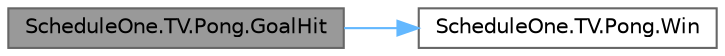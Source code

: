digraph "ScheduleOne.TV.Pong.GoalHit"
{
 // LATEX_PDF_SIZE
  bgcolor="transparent";
  edge [fontname=Helvetica,fontsize=10,labelfontname=Helvetica,labelfontsize=10];
  node [fontname=Helvetica,fontsize=10,shape=box,height=0.2,width=0.4];
  rankdir="LR";
  Node1 [id="Node000001",label="ScheduleOne.TV.Pong.GoalHit",height=0.2,width=0.4,color="gray40", fillcolor="grey60", style="filled", fontcolor="black",tooltip=" "];
  Node1 -> Node2 [id="edge1_Node000001_Node000002",color="steelblue1",style="solid",tooltip=" "];
  Node2 [id="Node000002",label="ScheduleOne.TV.Pong.Win",height=0.2,width=0.4,color="grey40", fillcolor="white", style="filled",URL="$class_schedule_one_1_1_t_v_1_1_pong.html#a62918b72470483fe1afc053abf3d27fc",tooltip=" "];
}
